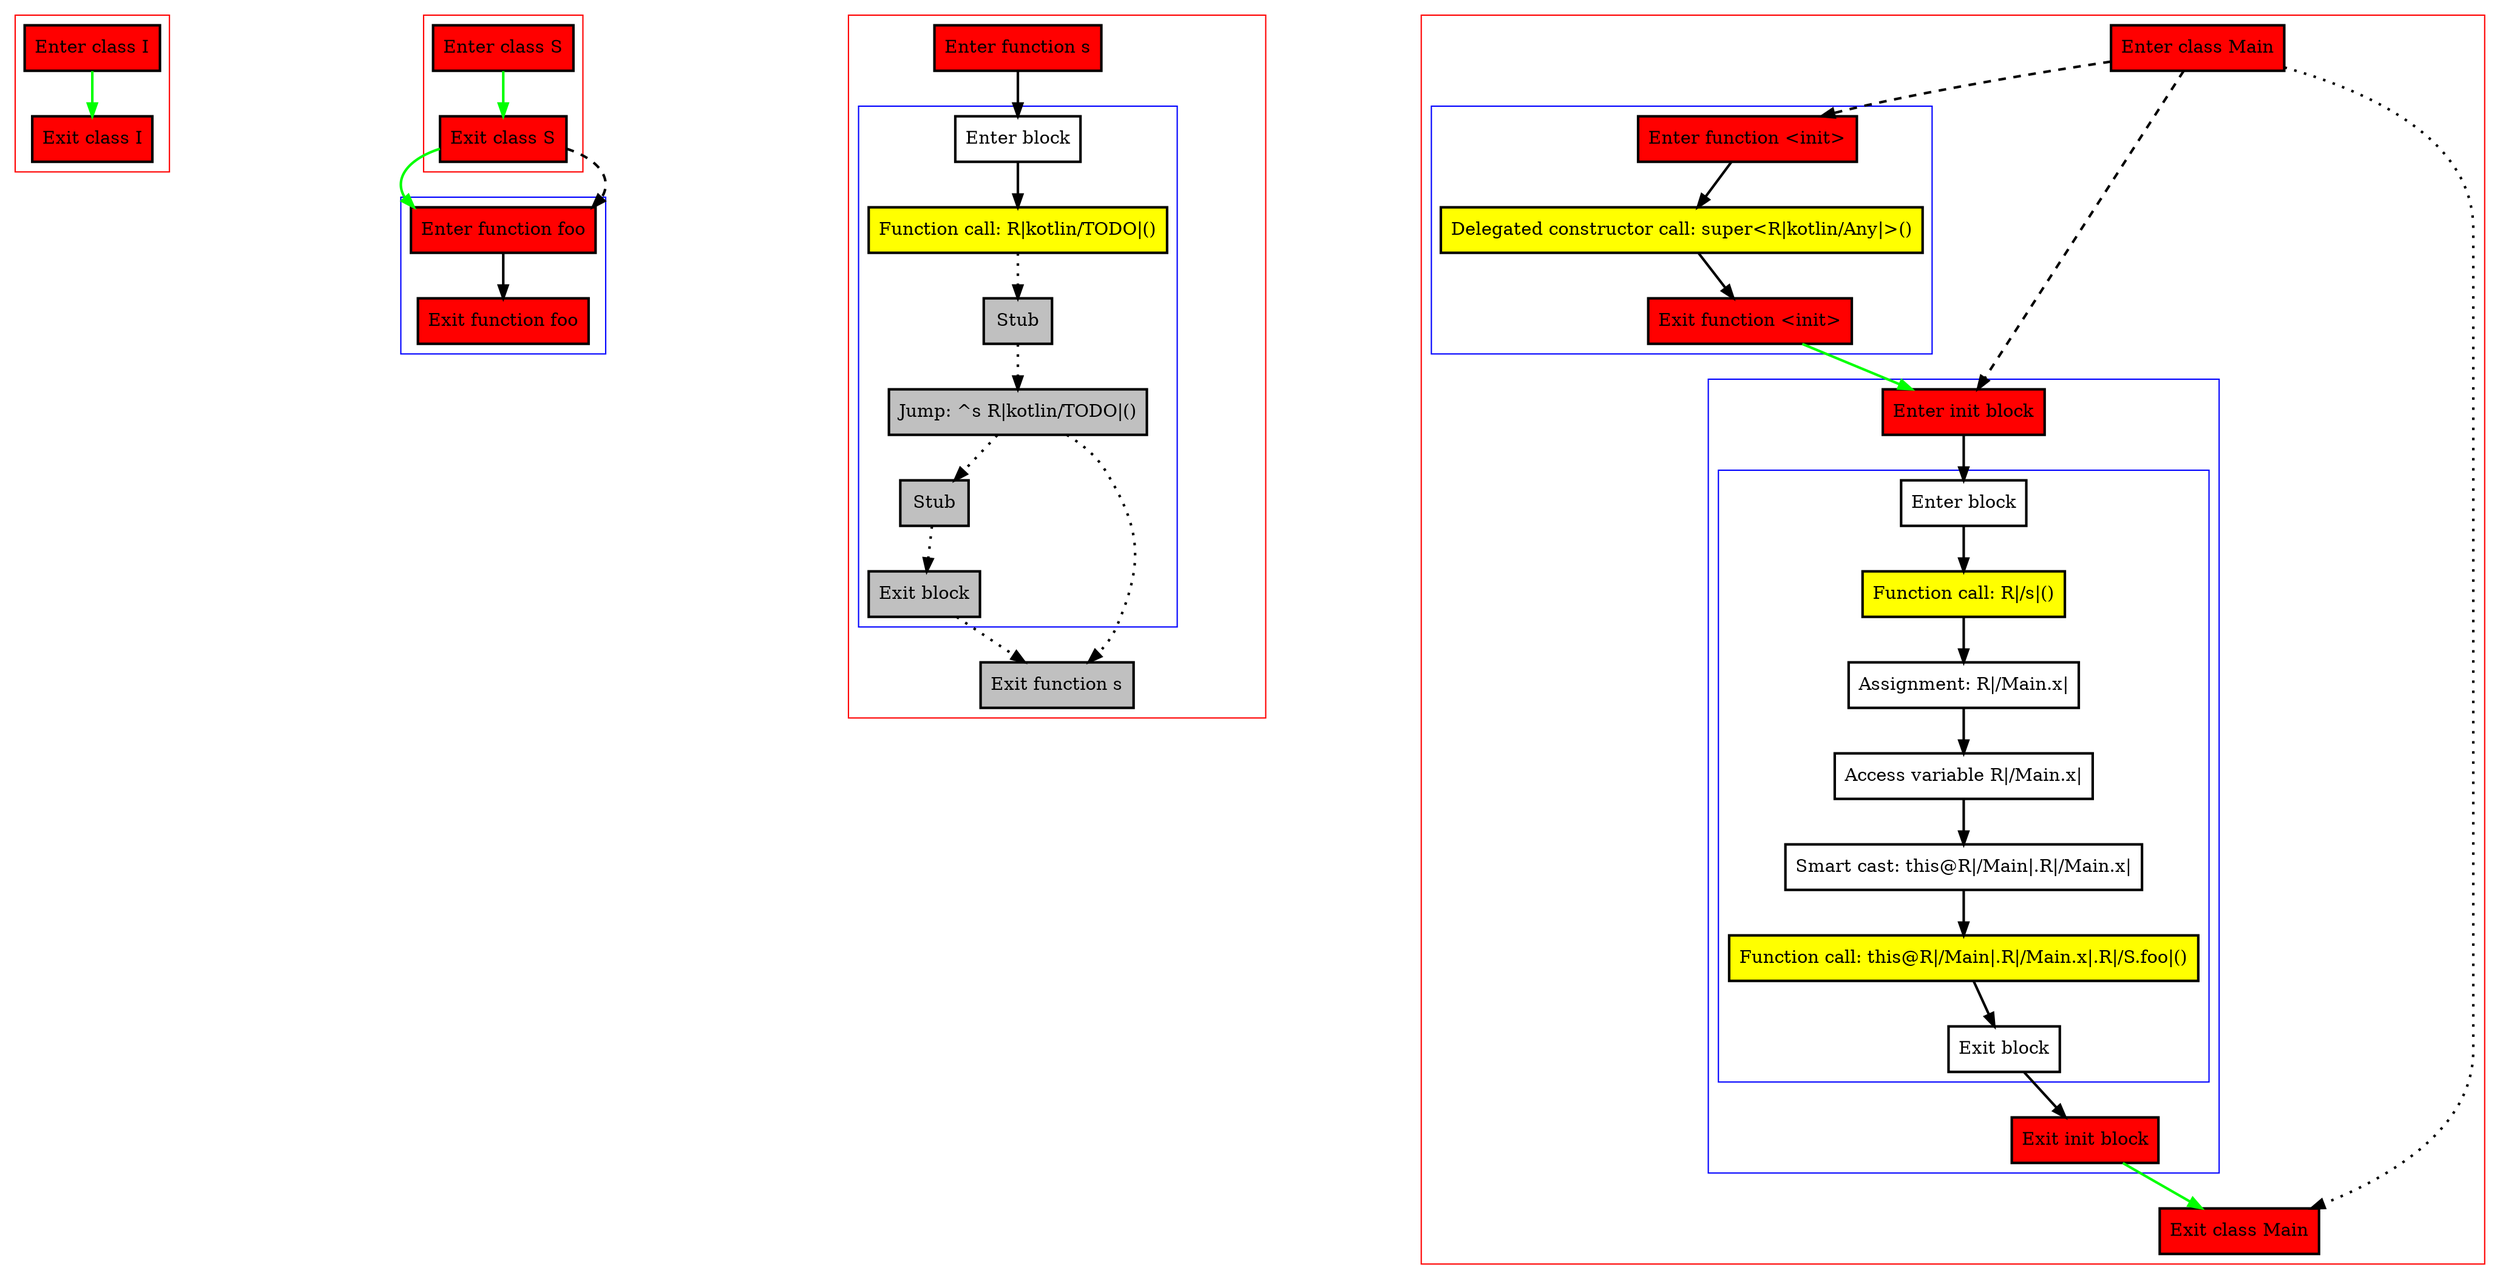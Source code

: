 digraph smartCastInInit_kt {
    graph [nodesep=3]
    node [shape=box penwidth=2]
    edge [penwidth=2]

    subgraph cluster_0 {
        color=red
        0 [label="Enter class I" style="filled" fillcolor=red];
        1 [label="Exit class I" style="filled" fillcolor=red];
    }
    0 -> {1} [color=green];

    subgraph cluster_1 {
        color=red
        2 [label="Enter class S" style="filled" fillcolor=red];
        3 [label="Exit class S" style="filled" fillcolor=red];
    }
    subgraph cluster_2 {
        color=blue
        4 [label="Enter function foo" style="filled" fillcolor=red];
        5 [label="Exit function foo" style="filled" fillcolor=red];
    }
    2 -> {3} [color=green];
    3 -> {4} [color=green];
    3 -> {4} [style=dashed];
    4 -> {5};

    subgraph cluster_3 {
        color=red
        6 [label="Enter function s" style="filled" fillcolor=red];
        subgraph cluster_4 {
            color=blue
            7 [label="Enter block"];
            8 [label="Function call: R|kotlin/TODO|()" style="filled" fillcolor=yellow];
            9 [label="Stub" style="filled" fillcolor=gray];
            10 [label="Jump: ^s R|kotlin/TODO|()" style="filled" fillcolor=gray];
            11 [label="Stub" style="filled" fillcolor=gray];
            12 [label="Exit block" style="filled" fillcolor=gray];
        }
        13 [label="Exit function s" style="filled" fillcolor=gray];
    }
    6 -> {7};
    7 -> {8};
    8 -> {9} [style=dotted];
    9 -> {10} [style=dotted];
    10 -> {11 13} [style=dotted];
    11 -> {12} [style=dotted];
    12 -> {13} [style=dotted];

    subgraph cluster_5 {
        color=red
        14 [label="Enter class Main" style="filled" fillcolor=red];
        subgraph cluster_6 {
            color=blue
            15 [label="Enter function <init>" style="filled" fillcolor=red];
            16 [label="Delegated constructor call: super<R|kotlin/Any|>()" style="filled" fillcolor=yellow];
            17 [label="Exit function <init>" style="filled" fillcolor=red];
        }
        subgraph cluster_7 {
            color=blue
            18 [label="Enter init block" style="filled" fillcolor=red];
            subgraph cluster_8 {
                color=blue
                19 [label="Enter block"];
                20 [label="Function call: R|/s|()" style="filled" fillcolor=yellow];
                21 [label="Assignment: R|/Main.x|"];
                22 [label="Access variable R|/Main.x|"];
                23 [label="Smart cast: this@R|/Main|.R|/Main.x|"];
                24 [label="Function call: this@R|/Main|.R|/Main.x|.R|/S.foo|()" style="filled" fillcolor=yellow];
                25 [label="Exit block"];
            }
            26 [label="Exit init block" style="filled" fillcolor=red];
        }
        27 [label="Exit class Main" style="filled" fillcolor=red];
    }
    14 -> {27} [style=dotted];
    14 -> {15 18} [style=dashed];
    15 -> {16};
    16 -> {17};
    17 -> {18} [color=green];
    18 -> {19};
    19 -> {20};
    20 -> {21};
    21 -> {22};
    22 -> {23};
    23 -> {24};
    24 -> {25};
    25 -> {26};
    26 -> {27} [color=green];

}
